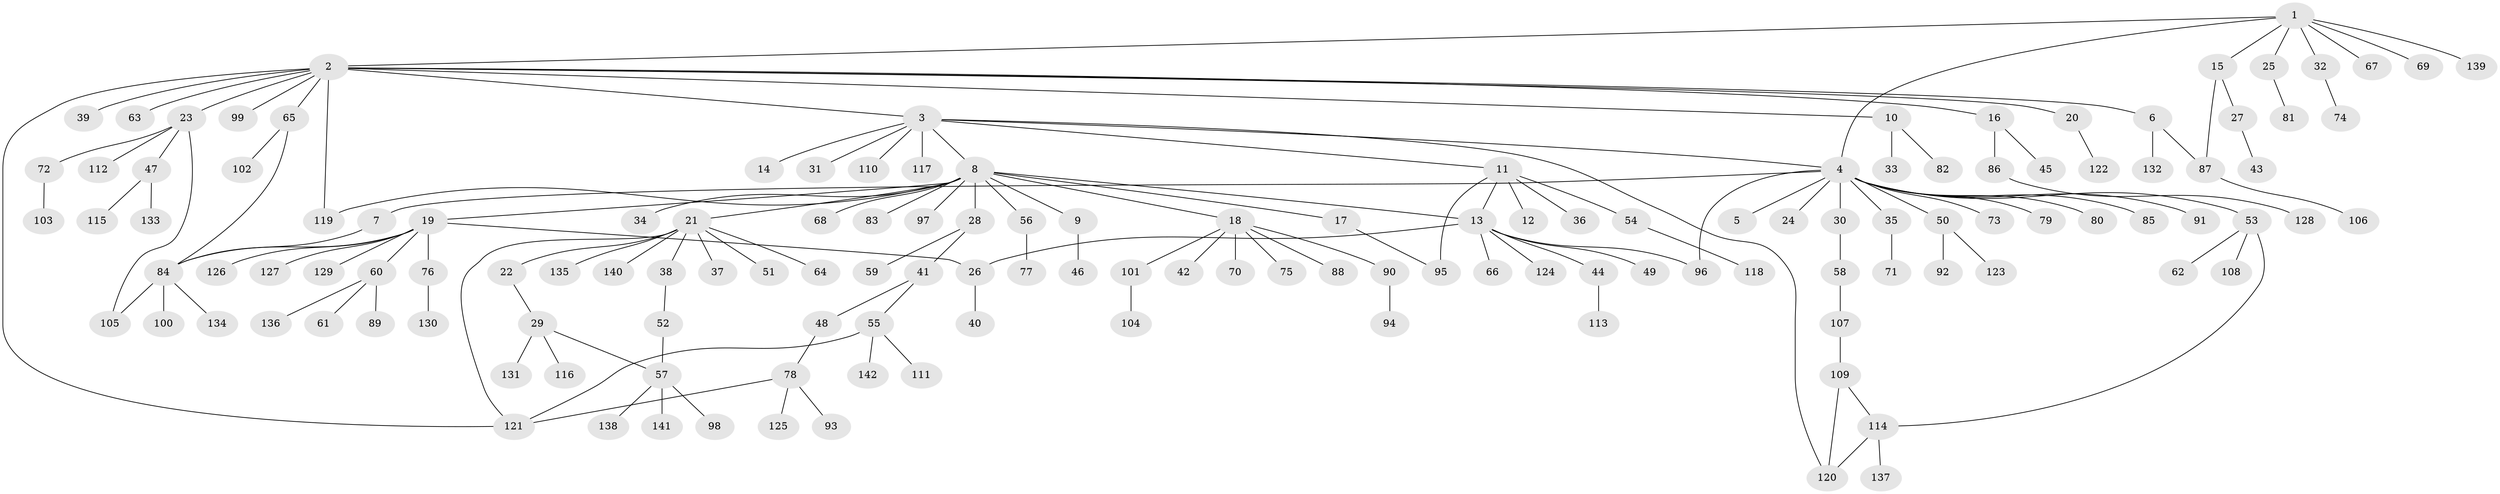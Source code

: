 // coarse degree distribution, {7: 0.02727272727272727, 14: 0.00909090909090909, 10: 0.00909090909090909, 15: 0.00909090909090909, 1: 0.6181818181818182, 2: 0.14545454545454545, 13: 0.00909090909090909, 3: 0.07272727272727272, 5: 0.00909090909090909, 4: 0.05454545454545454, 6: 0.02727272727272727, 8: 0.00909090909090909}
// Generated by graph-tools (version 1.1) at 2025/41/03/06/25 10:41:45]
// undirected, 142 vertices, 158 edges
graph export_dot {
graph [start="1"]
  node [color=gray90,style=filled];
  1;
  2;
  3;
  4;
  5;
  6;
  7;
  8;
  9;
  10;
  11;
  12;
  13;
  14;
  15;
  16;
  17;
  18;
  19;
  20;
  21;
  22;
  23;
  24;
  25;
  26;
  27;
  28;
  29;
  30;
  31;
  32;
  33;
  34;
  35;
  36;
  37;
  38;
  39;
  40;
  41;
  42;
  43;
  44;
  45;
  46;
  47;
  48;
  49;
  50;
  51;
  52;
  53;
  54;
  55;
  56;
  57;
  58;
  59;
  60;
  61;
  62;
  63;
  64;
  65;
  66;
  67;
  68;
  69;
  70;
  71;
  72;
  73;
  74;
  75;
  76;
  77;
  78;
  79;
  80;
  81;
  82;
  83;
  84;
  85;
  86;
  87;
  88;
  89;
  90;
  91;
  92;
  93;
  94;
  95;
  96;
  97;
  98;
  99;
  100;
  101;
  102;
  103;
  104;
  105;
  106;
  107;
  108;
  109;
  110;
  111;
  112;
  113;
  114;
  115;
  116;
  117;
  118;
  119;
  120;
  121;
  122;
  123;
  124;
  125;
  126;
  127;
  128;
  129;
  130;
  131;
  132;
  133;
  134;
  135;
  136;
  137;
  138;
  139;
  140;
  141;
  142;
  1 -- 2;
  1 -- 4;
  1 -- 15;
  1 -- 25;
  1 -- 32;
  1 -- 67;
  1 -- 69;
  1 -- 139;
  2 -- 3;
  2 -- 6;
  2 -- 10;
  2 -- 16;
  2 -- 20;
  2 -- 23;
  2 -- 39;
  2 -- 63;
  2 -- 65;
  2 -- 99;
  2 -- 119;
  2 -- 121;
  3 -- 4;
  3 -- 8;
  3 -- 11;
  3 -- 14;
  3 -- 31;
  3 -- 110;
  3 -- 117;
  3 -- 120;
  4 -- 5;
  4 -- 7;
  4 -- 24;
  4 -- 30;
  4 -- 35;
  4 -- 50;
  4 -- 53;
  4 -- 73;
  4 -- 79;
  4 -- 80;
  4 -- 85;
  4 -- 91;
  4 -- 96;
  6 -- 87;
  6 -- 132;
  7 -- 84;
  8 -- 9;
  8 -- 13;
  8 -- 17;
  8 -- 18;
  8 -- 19;
  8 -- 21;
  8 -- 28;
  8 -- 34;
  8 -- 56;
  8 -- 68;
  8 -- 83;
  8 -- 97;
  8 -- 119;
  9 -- 46;
  10 -- 33;
  10 -- 82;
  11 -- 12;
  11 -- 13;
  11 -- 36;
  11 -- 54;
  11 -- 95;
  13 -- 26;
  13 -- 44;
  13 -- 49;
  13 -- 66;
  13 -- 96;
  13 -- 124;
  15 -- 27;
  15 -- 87;
  16 -- 45;
  16 -- 86;
  17 -- 95;
  18 -- 42;
  18 -- 70;
  18 -- 75;
  18 -- 88;
  18 -- 90;
  18 -- 101;
  19 -- 26;
  19 -- 60;
  19 -- 76;
  19 -- 84;
  19 -- 126;
  19 -- 127;
  19 -- 129;
  20 -- 122;
  21 -- 22;
  21 -- 37;
  21 -- 38;
  21 -- 51;
  21 -- 64;
  21 -- 121;
  21 -- 135;
  21 -- 140;
  22 -- 29;
  23 -- 47;
  23 -- 72;
  23 -- 105;
  23 -- 112;
  25 -- 81;
  26 -- 40;
  27 -- 43;
  28 -- 41;
  28 -- 59;
  29 -- 57;
  29 -- 116;
  29 -- 131;
  30 -- 58;
  32 -- 74;
  35 -- 71;
  38 -- 52;
  41 -- 48;
  41 -- 55;
  44 -- 113;
  47 -- 115;
  47 -- 133;
  48 -- 78;
  50 -- 92;
  50 -- 123;
  52 -- 57;
  53 -- 62;
  53 -- 108;
  53 -- 114;
  54 -- 118;
  55 -- 111;
  55 -- 121;
  55 -- 142;
  56 -- 77;
  57 -- 98;
  57 -- 138;
  57 -- 141;
  58 -- 107;
  60 -- 61;
  60 -- 89;
  60 -- 136;
  65 -- 84;
  65 -- 102;
  72 -- 103;
  76 -- 130;
  78 -- 93;
  78 -- 121;
  78 -- 125;
  84 -- 100;
  84 -- 105;
  84 -- 134;
  86 -- 128;
  87 -- 106;
  90 -- 94;
  101 -- 104;
  107 -- 109;
  109 -- 114;
  109 -- 120;
  114 -- 120;
  114 -- 137;
}
